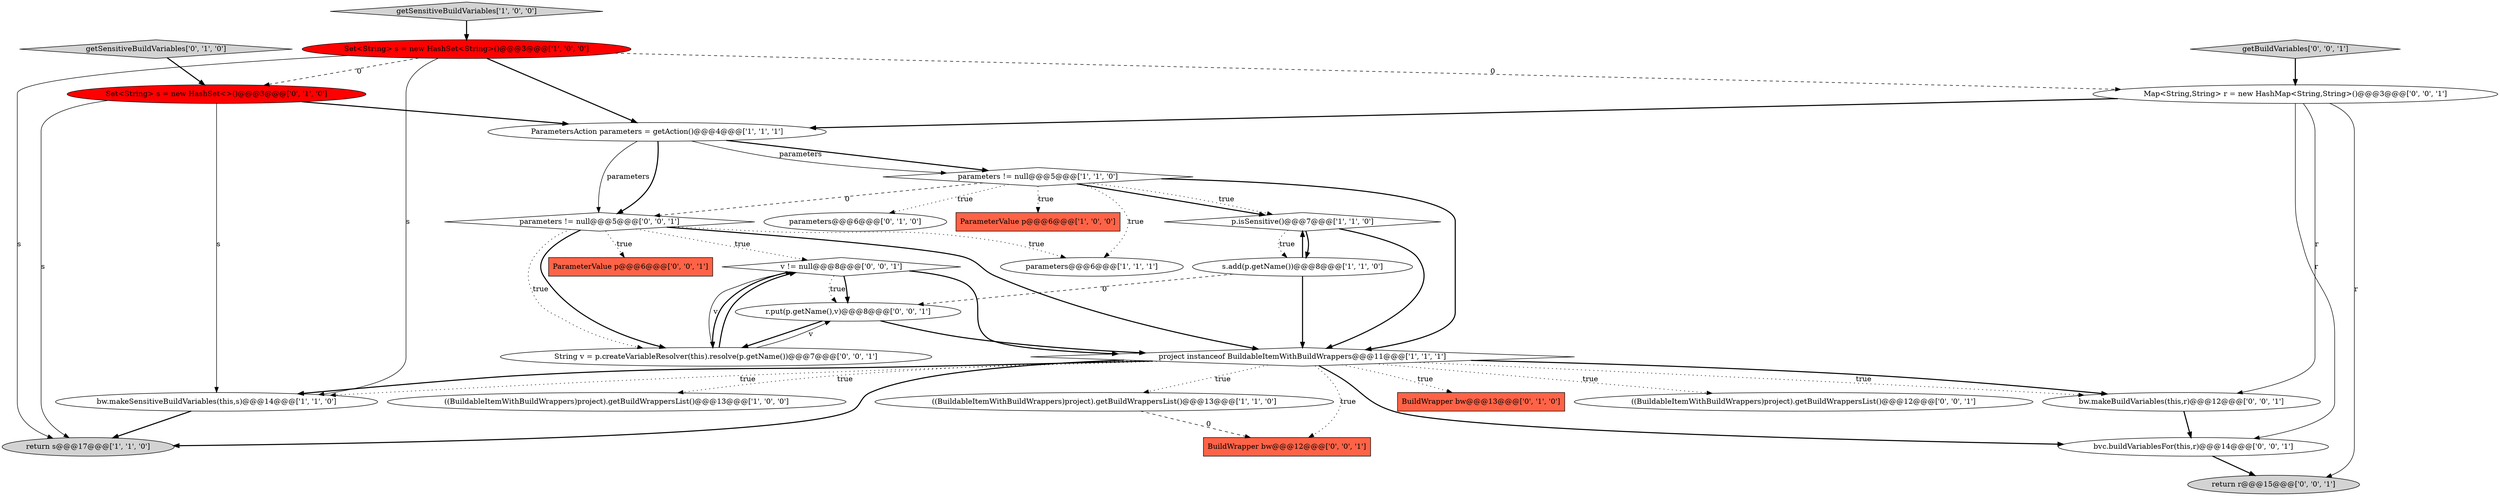 digraph {
9 [style = filled, label = "project instanceof BuildableItemWithBuildWrappers@@@11@@@['1', '1', '1']", fillcolor = white, shape = diamond image = "AAA0AAABBB1BBB"];
10 [style = filled, label = "ParametersAction parameters = getAction()@@@4@@@['1', '1', '1']", fillcolor = white, shape = ellipse image = "AAA0AAABBB1BBB"];
14 [style = filled, label = "Set<String> s = new HashSet<>()@@@3@@@['0', '1', '0']", fillcolor = red, shape = ellipse image = "AAA1AAABBB2BBB"];
5 [style = filled, label = "((BuildableItemWithBuildWrappers)project).getBuildWrappersList()@@@13@@@['1', '1', '0']", fillcolor = white, shape = ellipse image = "AAA0AAABBB1BBB"];
15 [style = filled, label = "BuildWrapper bw@@@13@@@['0', '1', '0']", fillcolor = tomato, shape = box image = "AAA0AAABBB2BBB"];
16 [style = filled, label = "getSensitiveBuildVariables['0', '1', '0']", fillcolor = lightgray, shape = diamond image = "AAA0AAABBB2BBB"];
12 [style = filled, label = "parameters@@@6@@@['1', '1', '1']", fillcolor = white, shape = ellipse image = "AAA0AAABBB1BBB"];
24 [style = filled, label = "((BuildableItemWithBuildWrappers)project).getBuildWrappersList()@@@12@@@['0', '0', '1']", fillcolor = white, shape = ellipse image = "AAA0AAABBB3BBB"];
21 [style = filled, label = "v != null@@@8@@@['0', '0', '1']", fillcolor = white, shape = diamond image = "AAA0AAABBB3BBB"];
18 [style = filled, label = "bvc.buildVariablesFor(this,r)@@@14@@@['0', '0', '1']", fillcolor = white, shape = ellipse image = "AAA0AAABBB3BBB"];
22 [style = filled, label = "r.put(p.getName(),v)@@@8@@@['0', '0', '1']", fillcolor = white, shape = ellipse image = "AAA0AAABBB3BBB"];
6 [style = filled, label = "Set<String> s = new HashSet<String>()@@@3@@@['1', '0', '0']", fillcolor = red, shape = ellipse image = "AAA1AAABBB1BBB"];
3 [style = filled, label = "s.add(p.getName())@@@8@@@['1', '1', '0']", fillcolor = white, shape = ellipse image = "AAA0AAABBB1BBB"];
23 [style = filled, label = "return r@@@15@@@['0', '0', '1']", fillcolor = lightgray, shape = ellipse image = "AAA0AAABBB3BBB"];
27 [style = filled, label = "getBuildVariables['0', '0', '1']", fillcolor = lightgray, shape = diamond image = "AAA0AAABBB3BBB"];
13 [style = filled, label = "parameters@@@6@@@['0', '1', '0']", fillcolor = white, shape = ellipse image = "AAA0AAABBB2BBB"];
0 [style = filled, label = "((BuildableItemWithBuildWrappers)project).getBuildWrappersList()@@@13@@@['1', '0', '0']", fillcolor = white, shape = ellipse image = "AAA0AAABBB1BBB"];
26 [style = filled, label = "bw.makeBuildVariables(this,r)@@@12@@@['0', '0', '1']", fillcolor = white, shape = ellipse image = "AAA0AAABBB3BBB"];
2 [style = filled, label = "bw.makeSensitiveBuildVariables(this,s)@@@14@@@['1', '1', '0']", fillcolor = white, shape = ellipse image = "AAA0AAABBB1BBB"];
4 [style = filled, label = "return s@@@17@@@['1', '1', '0']", fillcolor = lightgray, shape = ellipse image = "AAA0AAABBB1BBB"];
1 [style = filled, label = "getSensitiveBuildVariables['1', '0', '0']", fillcolor = lightgray, shape = diamond image = "AAA0AAABBB1BBB"];
11 [style = filled, label = "ParameterValue p@@@6@@@['1', '0', '0']", fillcolor = tomato, shape = box image = "AAA0AAABBB1BBB"];
19 [style = filled, label = "String v = p.createVariableResolver(this).resolve(p.getName())@@@7@@@['0', '0', '1']", fillcolor = white, shape = ellipse image = "AAA0AAABBB3BBB"];
7 [style = filled, label = "parameters != null@@@5@@@['1', '1', '0']", fillcolor = white, shape = diamond image = "AAA0AAABBB1BBB"];
25 [style = filled, label = "parameters != null@@@5@@@['0', '0', '1']", fillcolor = white, shape = diamond image = "AAA0AAABBB3BBB"];
28 [style = filled, label = "BuildWrapper bw@@@12@@@['0', '0', '1']", fillcolor = tomato, shape = box image = "AAA0AAABBB3BBB"];
20 [style = filled, label = "Map<String,String> r = new HashMap<String,String>()@@@3@@@['0', '0', '1']", fillcolor = white, shape = ellipse image = "AAA0AAABBB3BBB"];
8 [style = filled, label = "p.isSensitive()@@@7@@@['1', '1', '0']", fillcolor = white, shape = diamond image = "AAA0AAABBB1BBB"];
17 [style = filled, label = "ParameterValue p@@@6@@@['0', '0', '1']", fillcolor = tomato, shape = box image = "AAA0AAABBB3BBB"];
14->4 [style = solid, label="s"];
14->2 [style = solid, label="s"];
9->26 [style = dotted, label="true"];
9->0 [style = dotted, label="true"];
18->23 [style = bold, label=""];
21->19 [style = bold, label=""];
22->19 [style = bold, label=""];
9->2 [style = bold, label=""];
6->20 [style = dashed, label="0"];
7->13 [style = dotted, label="true"];
9->4 [style = bold, label=""];
25->9 [style = bold, label=""];
8->3 [style = bold, label=""];
22->9 [style = bold, label=""];
20->23 [style = solid, label="r"];
14->10 [style = bold, label=""];
25->12 [style = dotted, label="true"];
21->22 [style = dotted, label="true"];
19->22 [style = solid, label="v"];
3->22 [style = dashed, label="0"];
6->14 [style = dashed, label="0"];
7->8 [style = bold, label=""];
2->4 [style = bold, label=""];
10->7 [style = bold, label=""];
8->3 [style = dotted, label="true"];
7->12 [style = dotted, label="true"];
20->10 [style = bold, label=""];
9->26 [style = bold, label=""];
7->9 [style = bold, label=""];
3->9 [style = bold, label=""];
9->28 [style = dotted, label="true"];
20->18 [style = solid, label="r"];
9->5 [style = dotted, label="true"];
21->9 [style = bold, label=""];
1->6 [style = bold, label=""];
10->25 [style = solid, label="parameters"];
9->18 [style = bold, label=""];
9->24 [style = dotted, label="true"];
7->11 [style = dotted, label="true"];
5->28 [style = dashed, label="0"];
10->7 [style = solid, label="parameters"];
10->25 [style = bold, label=""];
21->22 [style = bold, label=""];
25->17 [style = dotted, label="true"];
3->8 [style = bold, label=""];
6->10 [style = bold, label=""];
9->2 [style = dotted, label="true"];
25->19 [style = bold, label=""];
8->9 [style = bold, label=""];
7->25 [style = dashed, label="0"];
16->14 [style = bold, label=""];
20->26 [style = solid, label="r"];
6->4 [style = solid, label="s"];
9->15 [style = dotted, label="true"];
7->8 [style = dotted, label="true"];
25->19 [style = dotted, label="true"];
27->20 [style = bold, label=""];
6->2 [style = solid, label="s"];
25->21 [style = dotted, label="true"];
26->18 [style = bold, label=""];
19->21 [style = solid, label="v"];
19->21 [style = bold, label=""];
}
